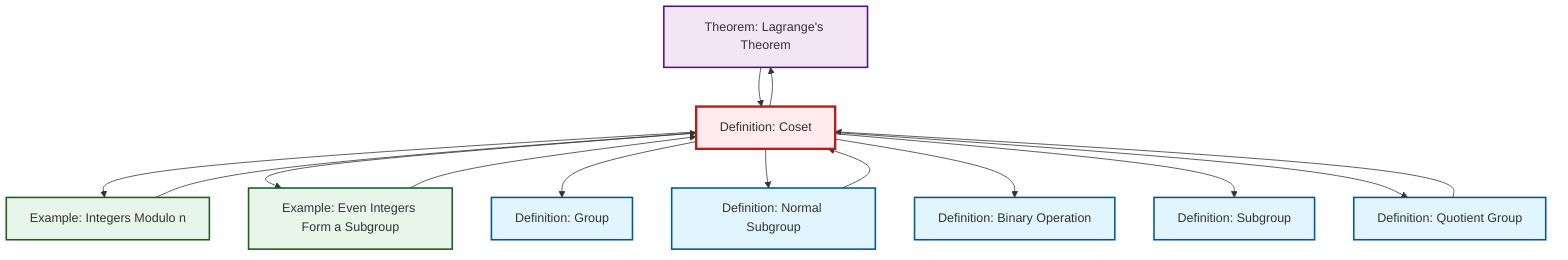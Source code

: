 graph TD
    classDef definition fill:#e1f5fe,stroke:#01579b,stroke-width:2px
    classDef theorem fill:#f3e5f5,stroke:#4a148c,stroke-width:2px
    classDef axiom fill:#fff3e0,stroke:#e65100,stroke-width:2px
    classDef example fill:#e8f5e9,stroke:#1b5e20,stroke-width:2px
    classDef current fill:#ffebee,stroke:#b71c1c,stroke-width:3px
    thm-lagrange["Theorem: Lagrange's Theorem"]:::theorem
    def-subgroup["Definition: Subgroup"]:::definition
    def-group["Definition: Group"]:::definition
    def-coset["Definition: Coset"]:::definition
    ex-quotient-integers-mod-n["Example: Integers Modulo n"]:::example
    def-normal-subgroup["Definition: Normal Subgroup"]:::definition
    def-binary-operation["Definition: Binary Operation"]:::definition
    def-quotient-group["Definition: Quotient Group"]:::definition
    ex-even-integers-subgroup["Example: Even Integers Form a Subgroup"]:::example
    def-coset --> ex-quotient-integers-mod-n
    def-coset --> thm-lagrange
    thm-lagrange --> def-coset
    def-quotient-group --> def-coset
    def-coset --> ex-even-integers-subgroup
    def-normal-subgroup --> def-coset
    def-coset --> def-group
    ex-quotient-integers-mod-n --> def-coset
    ex-even-integers-subgroup --> def-coset
    def-coset --> def-normal-subgroup
    def-coset --> def-binary-operation
    def-coset --> def-subgroup
    def-coset --> def-quotient-group
    class def-coset current